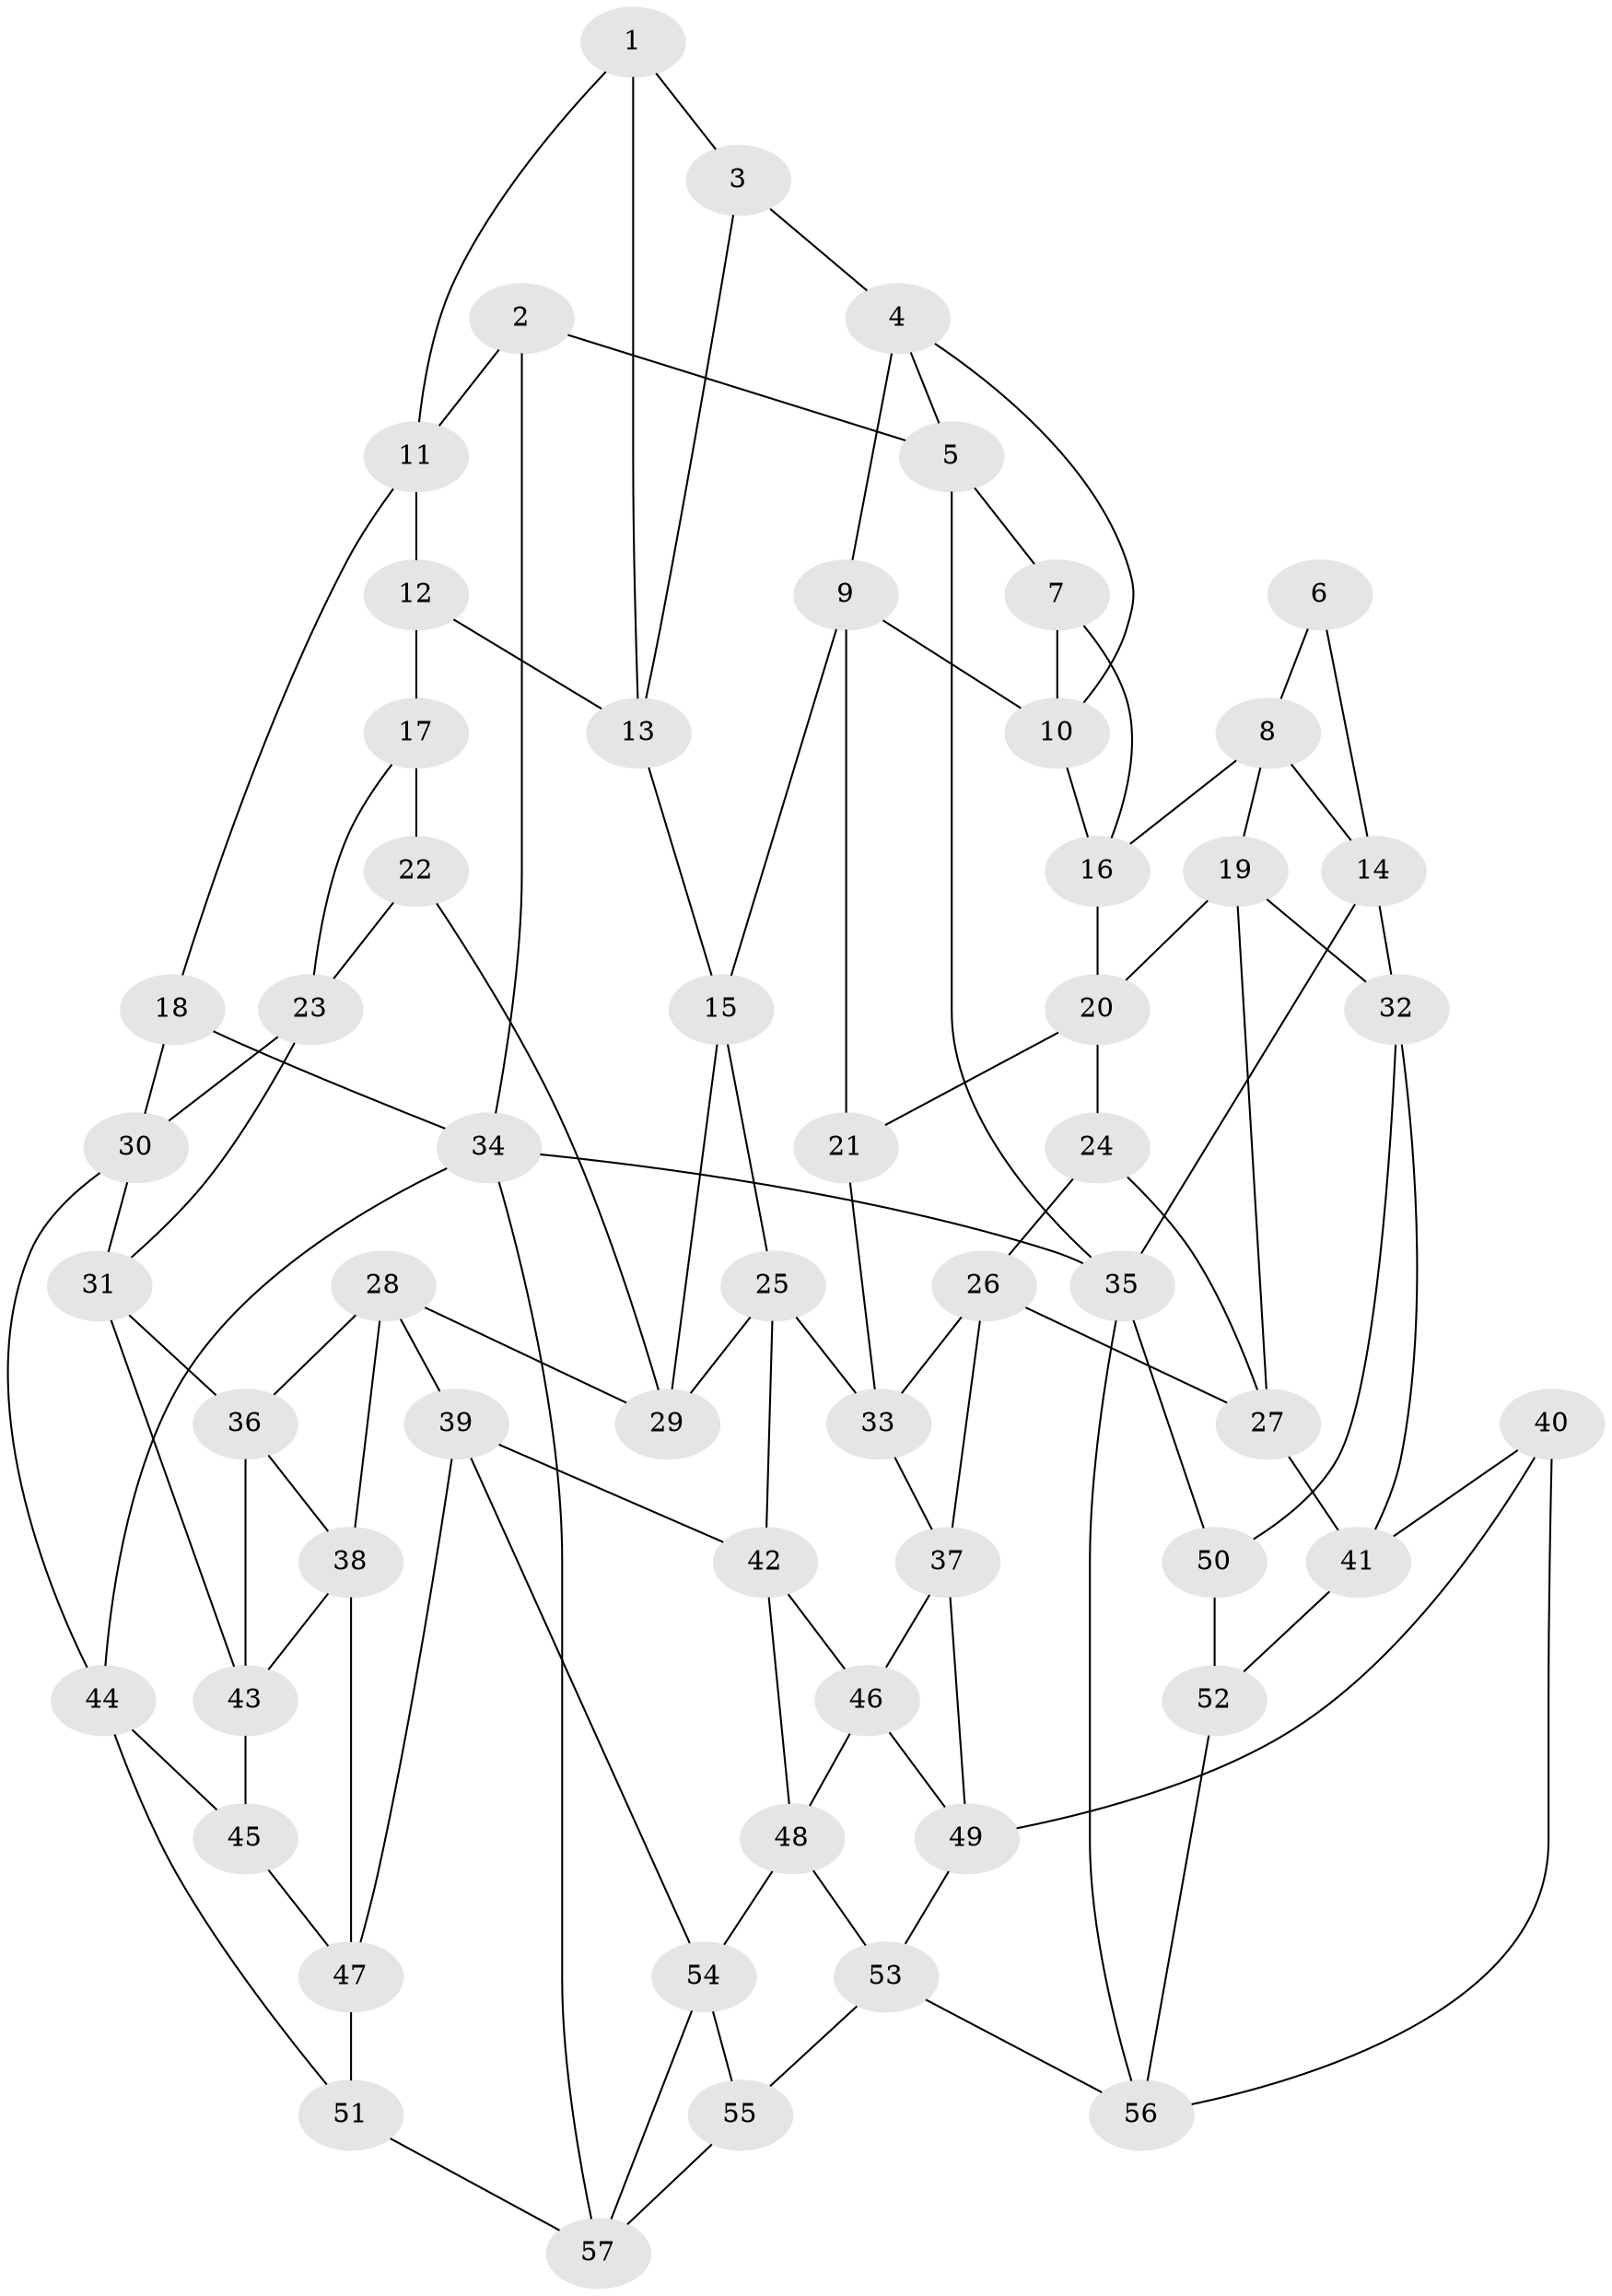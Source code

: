 // original degree distribution, {3: 0.043859649122807015, 4: 0.21052631578947367, 6: 0.24561403508771928, 5: 0.5}
// Generated by graph-tools (version 1.1) at 2025/51/03/09/25 03:51:10]
// undirected, 57 vertices, 106 edges
graph export_dot {
graph [start="1"]
  node [color=gray90,style=filled];
  1;
  2;
  3;
  4;
  5;
  6;
  7;
  8;
  9;
  10;
  11;
  12;
  13;
  14;
  15;
  16;
  17;
  18;
  19;
  20;
  21;
  22;
  23;
  24;
  25;
  26;
  27;
  28;
  29;
  30;
  31;
  32;
  33;
  34;
  35;
  36;
  37;
  38;
  39;
  40;
  41;
  42;
  43;
  44;
  45;
  46;
  47;
  48;
  49;
  50;
  51;
  52;
  53;
  54;
  55;
  56;
  57;
  1 -- 3 [weight=1.0];
  1 -- 11 [weight=1.0];
  1 -- 13 [weight=1.0];
  2 -- 5 [weight=1.0];
  2 -- 11 [weight=1.0];
  2 -- 34 [weight=1.0];
  3 -- 4 [weight=1.0];
  3 -- 13 [weight=1.0];
  4 -- 5 [weight=1.0];
  4 -- 9 [weight=1.0];
  4 -- 10 [weight=1.0];
  5 -- 7 [weight=1.0];
  5 -- 35 [weight=1.0];
  6 -- 8 [weight=1.0];
  6 -- 14 [weight=1.0];
  7 -- 10 [weight=1.0];
  7 -- 16 [weight=1.0];
  8 -- 14 [weight=1.0];
  8 -- 16 [weight=1.0];
  8 -- 19 [weight=1.0];
  9 -- 10 [weight=1.0];
  9 -- 15 [weight=1.0];
  9 -- 21 [weight=1.0];
  10 -- 16 [weight=1.0];
  11 -- 12 [weight=1.0];
  11 -- 18 [weight=1.0];
  12 -- 13 [weight=1.0];
  12 -- 17 [weight=1.0];
  13 -- 15 [weight=1.0];
  14 -- 32 [weight=1.0];
  14 -- 35 [weight=1.0];
  15 -- 25 [weight=1.0];
  15 -- 29 [weight=1.0];
  16 -- 20 [weight=1.0];
  17 -- 22 [weight=1.0];
  17 -- 23 [weight=1.0];
  18 -- 30 [weight=1.0];
  18 -- 34 [weight=1.0];
  19 -- 20 [weight=1.0];
  19 -- 27 [weight=1.0];
  19 -- 32 [weight=1.0];
  20 -- 21 [weight=1.0];
  20 -- 24 [weight=1.0];
  21 -- 33 [weight=1.0];
  22 -- 23 [weight=1.0];
  22 -- 29 [weight=1.0];
  23 -- 30 [weight=1.0];
  23 -- 31 [weight=1.0];
  24 -- 26 [weight=1.0];
  24 -- 27 [weight=1.0];
  25 -- 29 [weight=1.0];
  25 -- 33 [weight=1.0];
  25 -- 42 [weight=1.0];
  26 -- 27 [weight=1.0];
  26 -- 33 [weight=1.0];
  26 -- 37 [weight=1.0];
  27 -- 41 [weight=1.0];
  28 -- 29 [weight=1.0];
  28 -- 36 [weight=1.0];
  28 -- 38 [weight=1.0];
  28 -- 39 [weight=1.0];
  30 -- 31 [weight=1.0];
  30 -- 44 [weight=1.0];
  31 -- 36 [weight=1.0];
  31 -- 43 [weight=1.0];
  32 -- 41 [weight=1.0];
  32 -- 50 [weight=1.0];
  33 -- 37 [weight=1.0];
  34 -- 35 [weight=2.0];
  34 -- 44 [weight=1.0];
  34 -- 57 [weight=1.0];
  35 -- 50 [weight=1.0];
  35 -- 56 [weight=1.0];
  36 -- 38 [weight=1.0];
  36 -- 43 [weight=1.0];
  37 -- 46 [weight=1.0];
  37 -- 49 [weight=1.0];
  38 -- 43 [weight=1.0];
  38 -- 47 [weight=1.0];
  39 -- 42 [weight=1.0];
  39 -- 47 [weight=1.0];
  39 -- 54 [weight=1.0];
  40 -- 41 [weight=1.0];
  40 -- 49 [weight=1.0];
  40 -- 56 [weight=1.0];
  41 -- 52 [weight=1.0];
  42 -- 46 [weight=1.0];
  42 -- 48 [weight=1.0];
  43 -- 45 [weight=1.0];
  44 -- 45 [weight=1.0];
  44 -- 51 [weight=1.0];
  45 -- 47 [weight=1.0];
  46 -- 48 [weight=1.0];
  46 -- 49 [weight=1.0];
  47 -- 51 [weight=1.0];
  48 -- 53 [weight=1.0];
  48 -- 54 [weight=1.0];
  49 -- 53 [weight=1.0];
  50 -- 52 [weight=2.0];
  51 -- 57 [weight=1.0];
  52 -- 56 [weight=1.0];
  53 -- 55 [weight=1.0];
  53 -- 56 [weight=1.0];
  54 -- 55 [weight=1.0];
  54 -- 57 [weight=1.0];
  55 -- 57 [weight=1.0];
}
